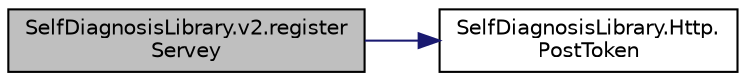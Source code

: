 digraph "SelfDiagnosisLibrary.v2.registerServey"
{
 // LATEX_PDF_SIZE
  edge [fontname="Helvetica",fontsize="10",labelfontname="Helvetica",labelfontsize="10"];
  node [fontname="Helvetica",fontsize="10",shape=record];
  rankdir="LR";
  Node1 [label="SelfDiagnosisLibrary.v2.register\lServey",height=0.2,width=0.4,color="black", fillcolor="grey75", style="filled", fontcolor="black",tooltip=" "];
  Node1 -> Node2 [color="midnightblue",fontsize="10",style="solid"];
  Node2 [label="SelfDiagnosisLibrary.Http.\lPostToken",height=0.2,width=0.4,color="black", fillcolor="white", style="filled",URL="$class_self_diagnosis_library_1_1_http.html#ab502ca929169e051e0d160a40abfbce5",tooltip=" "];
}
